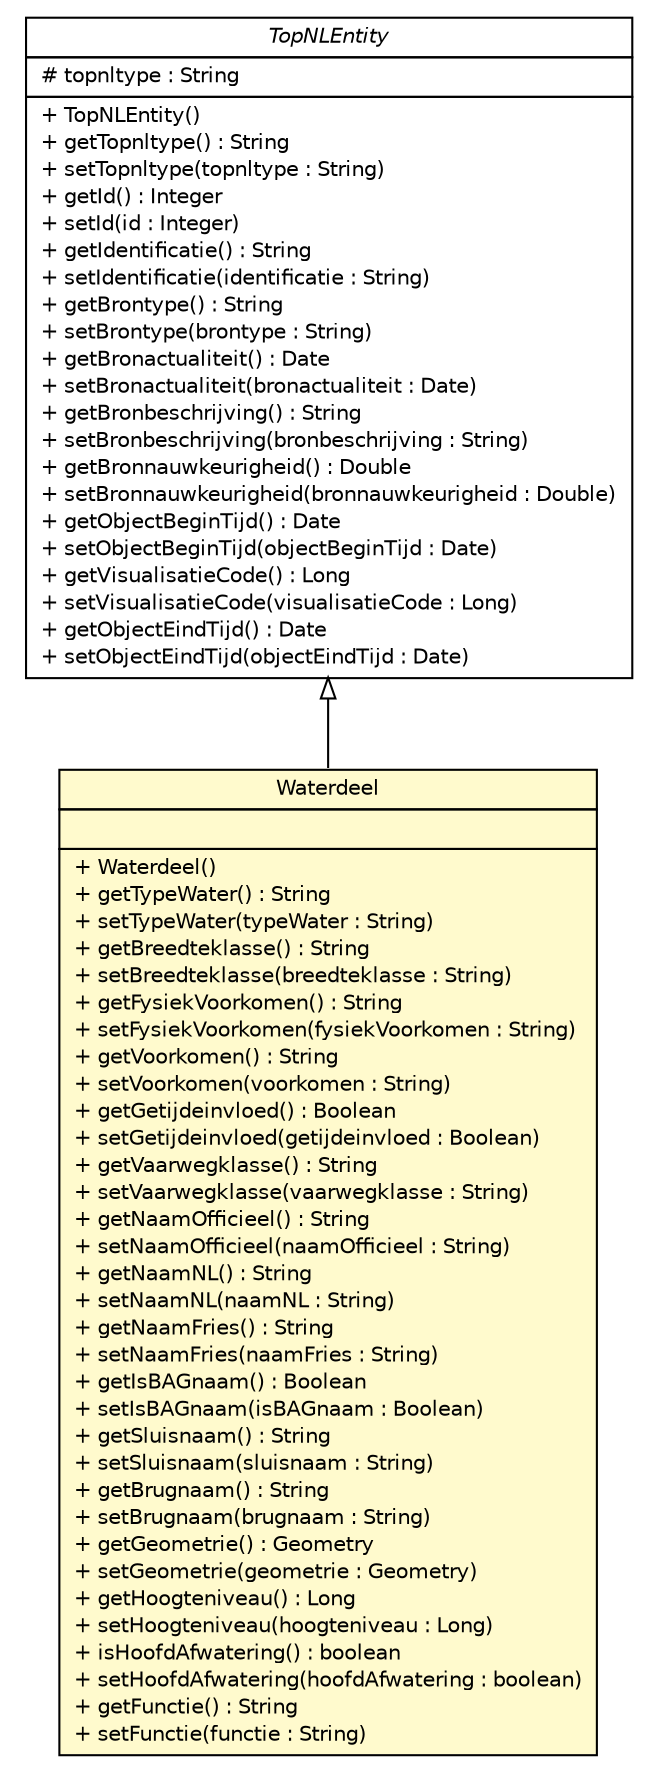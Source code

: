 #!/usr/local/bin/dot
#
# Class diagram 
# Generated by UMLGraph version R5_6-24-gf6e263 (http://www.umlgraph.org/)
#

digraph G {
	edge [fontname="Helvetica",fontsize=10,labelfontname="Helvetica",labelfontsize=10];
	node [fontname="Helvetica",fontsize=10,shape=plaintext];
	nodesep=0.25;
	ranksep=0.5;
	// nl.b3p.topnl.entities.TopNLEntity
	c50308 [label=<<table title="nl.b3p.topnl.entities.TopNLEntity" border="0" cellborder="1" cellspacing="0" cellpadding="2" port="p" href="./TopNLEntity.html">
		<tr><td><table border="0" cellspacing="0" cellpadding="1">
<tr><td align="center" balign="center"><font face="Helvetica-Oblique"> TopNLEntity </font></td></tr>
		</table></td></tr>
		<tr><td><table border="0" cellspacing="0" cellpadding="1">
<tr><td align="left" balign="left"> # topnltype : String </td></tr>
		</table></td></tr>
		<tr><td><table border="0" cellspacing="0" cellpadding="1">
<tr><td align="left" balign="left"> + TopNLEntity() </td></tr>
<tr><td align="left" balign="left"> + getTopnltype() : String </td></tr>
<tr><td align="left" balign="left"> + setTopnltype(topnltype : String) </td></tr>
<tr><td align="left" balign="left"> + getId() : Integer </td></tr>
<tr><td align="left" balign="left"> + setId(id : Integer) </td></tr>
<tr><td align="left" balign="left"> + getIdentificatie() : String </td></tr>
<tr><td align="left" balign="left"> + setIdentificatie(identificatie : String) </td></tr>
<tr><td align="left" balign="left"> + getBrontype() : String </td></tr>
<tr><td align="left" balign="left"> + setBrontype(brontype : String) </td></tr>
<tr><td align="left" balign="left"> + getBronactualiteit() : Date </td></tr>
<tr><td align="left" balign="left"> + setBronactualiteit(bronactualiteit : Date) </td></tr>
<tr><td align="left" balign="left"> + getBronbeschrijving() : String </td></tr>
<tr><td align="left" balign="left"> + setBronbeschrijving(bronbeschrijving : String) </td></tr>
<tr><td align="left" balign="left"> + getBronnauwkeurigheid() : Double </td></tr>
<tr><td align="left" balign="left"> + setBronnauwkeurigheid(bronnauwkeurigheid : Double) </td></tr>
<tr><td align="left" balign="left"> + getObjectBeginTijd() : Date </td></tr>
<tr><td align="left" balign="left"> + setObjectBeginTijd(objectBeginTijd : Date) </td></tr>
<tr><td align="left" balign="left"> + getVisualisatieCode() : Long </td></tr>
<tr><td align="left" balign="left"> + setVisualisatieCode(visualisatieCode : Long) </td></tr>
<tr><td align="left" balign="left"> + getObjectEindTijd() : Date </td></tr>
<tr><td align="left" balign="left"> + setObjectEindTijd(objectEindTijd : Date) </td></tr>
		</table></td></tr>
		</table>>, URL="./TopNLEntity.html", fontname="Helvetica", fontcolor="black", fontsize=10.0];
	// nl.b3p.topnl.entities.Waterdeel
	c50314 [label=<<table title="nl.b3p.topnl.entities.Waterdeel" border="0" cellborder="1" cellspacing="0" cellpadding="2" port="p" bgcolor="lemonChiffon" href="./Waterdeel.html">
		<tr><td><table border="0" cellspacing="0" cellpadding="1">
<tr><td align="center" balign="center"> Waterdeel </td></tr>
		</table></td></tr>
		<tr><td><table border="0" cellspacing="0" cellpadding="1">
<tr><td align="left" balign="left">  </td></tr>
		</table></td></tr>
		<tr><td><table border="0" cellspacing="0" cellpadding="1">
<tr><td align="left" balign="left"> + Waterdeel() </td></tr>
<tr><td align="left" balign="left"> + getTypeWater() : String </td></tr>
<tr><td align="left" balign="left"> + setTypeWater(typeWater : String) </td></tr>
<tr><td align="left" balign="left"> + getBreedteklasse() : String </td></tr>
<tr><td align="left" balign="left"> + setBreedteklasse(breedteklasse : String) </td></tr>
<tr><td align="left" balign="left"> + getFysiekVoorkomen() : String </td></tr>
<tr><td align="left" balign="left"> + setFysiekVoorkomen(fysiekVoorkomen : String) </td></tr>
<tr><td align="left" balign="left"> + getVoorkomen() : String </td></tr>
<tr><td align="left" balign="left"> + setVoorkomen(voorkomen : String) </td></tr>
<tr><td align="left" balign="left"> + getGetijdeinvloed() : Boolean </td></tr>
<tr><td align="left" balign="left"> + setGetijdeinvloed(getijdeinvloed : Boolean) </td></tr>
<tr><td align="left" balign="left"> + getVaarwegklasse() : String </td></tr>
<tr><td align="left" balign="left"> + setVaarwegklasse(vaarwegklasse : String) </td></tr>
<tr><td align="left" balign="left"> + getNaamOfficieel() : String </td></tr>
<tr><td align="left" balign="left"> + setNaamOfficieel(naamOfficieel : String) </td></tr>
<tr><td align="left" balign="left"> + getNaamNL() : String </td></tr>
<tr><td align="left" balign="left"> + setNaamNL(naamNL : String) </td></tr>
<tr><td align="left" balign="left"> + getNaamFries() : String </td></tr>
<tr><td align="left" balign="left"> + setNaamFries(naamFries : String) </td></tr>
<tr><td align="left" balign="left"> + getIsBAGnaam() : Boolean </td></tr>
<tr><td align="left" balign="left"> + setIsBAGnaam(isBAGnaam : Boolean) </td></tr>
<tr><td align="left" balign="left"> + getSluisnaam() : String </td></tr>
<tr><td align="left" balign="left"> + setSluisnaam(sluisnaam : String) </td></tr>
<tr><td align="left" balign="left"> + getBrugnaam() : String </td></tr>
<tr><td align="left" balign="left"> + setBrugnaam(brugnaam : String) </td></tr>
<tr><td align="left" balign="left"> + getGeometrie() : Geometry </td></tr>
<tr><td align="left" balign="left"> + setGeometrie(geometrie : Geometry) </td></tr>
<tr><td align="left" balign="left"> + getHoogteniveau() : Long </td></tr>
<tr><td align="left" balign="left"> + setHoogteniveau(hoogteniveau : Long) </td></tr>
<tr><td align="left" balign="left"> + isHoofdAfwatering() : boolean </td></tr>
<tr><td align="left" balign="left"> + setHoofdAfwatering(hoofdAfwatering : boolean) </td></tr>
<tr><td align="left" balign="left"> + getFunctie() : String </td></tr>
<tr><td align="left" balign="left"> + setFunctie(functie : String) </td></tr>
		</table></td></tr>
		</table>>, URL="./Waterdeel.html", fontname="Helvetica", fontcolor="black", fontsize=10.0];
	//nl.b3p.topnl.entities.Waterdeel extends nl.b3p.topnl.entities.TopNLEntity
	c50308:p -> c50314:p [dir=back,arrowtail=empty];
}

